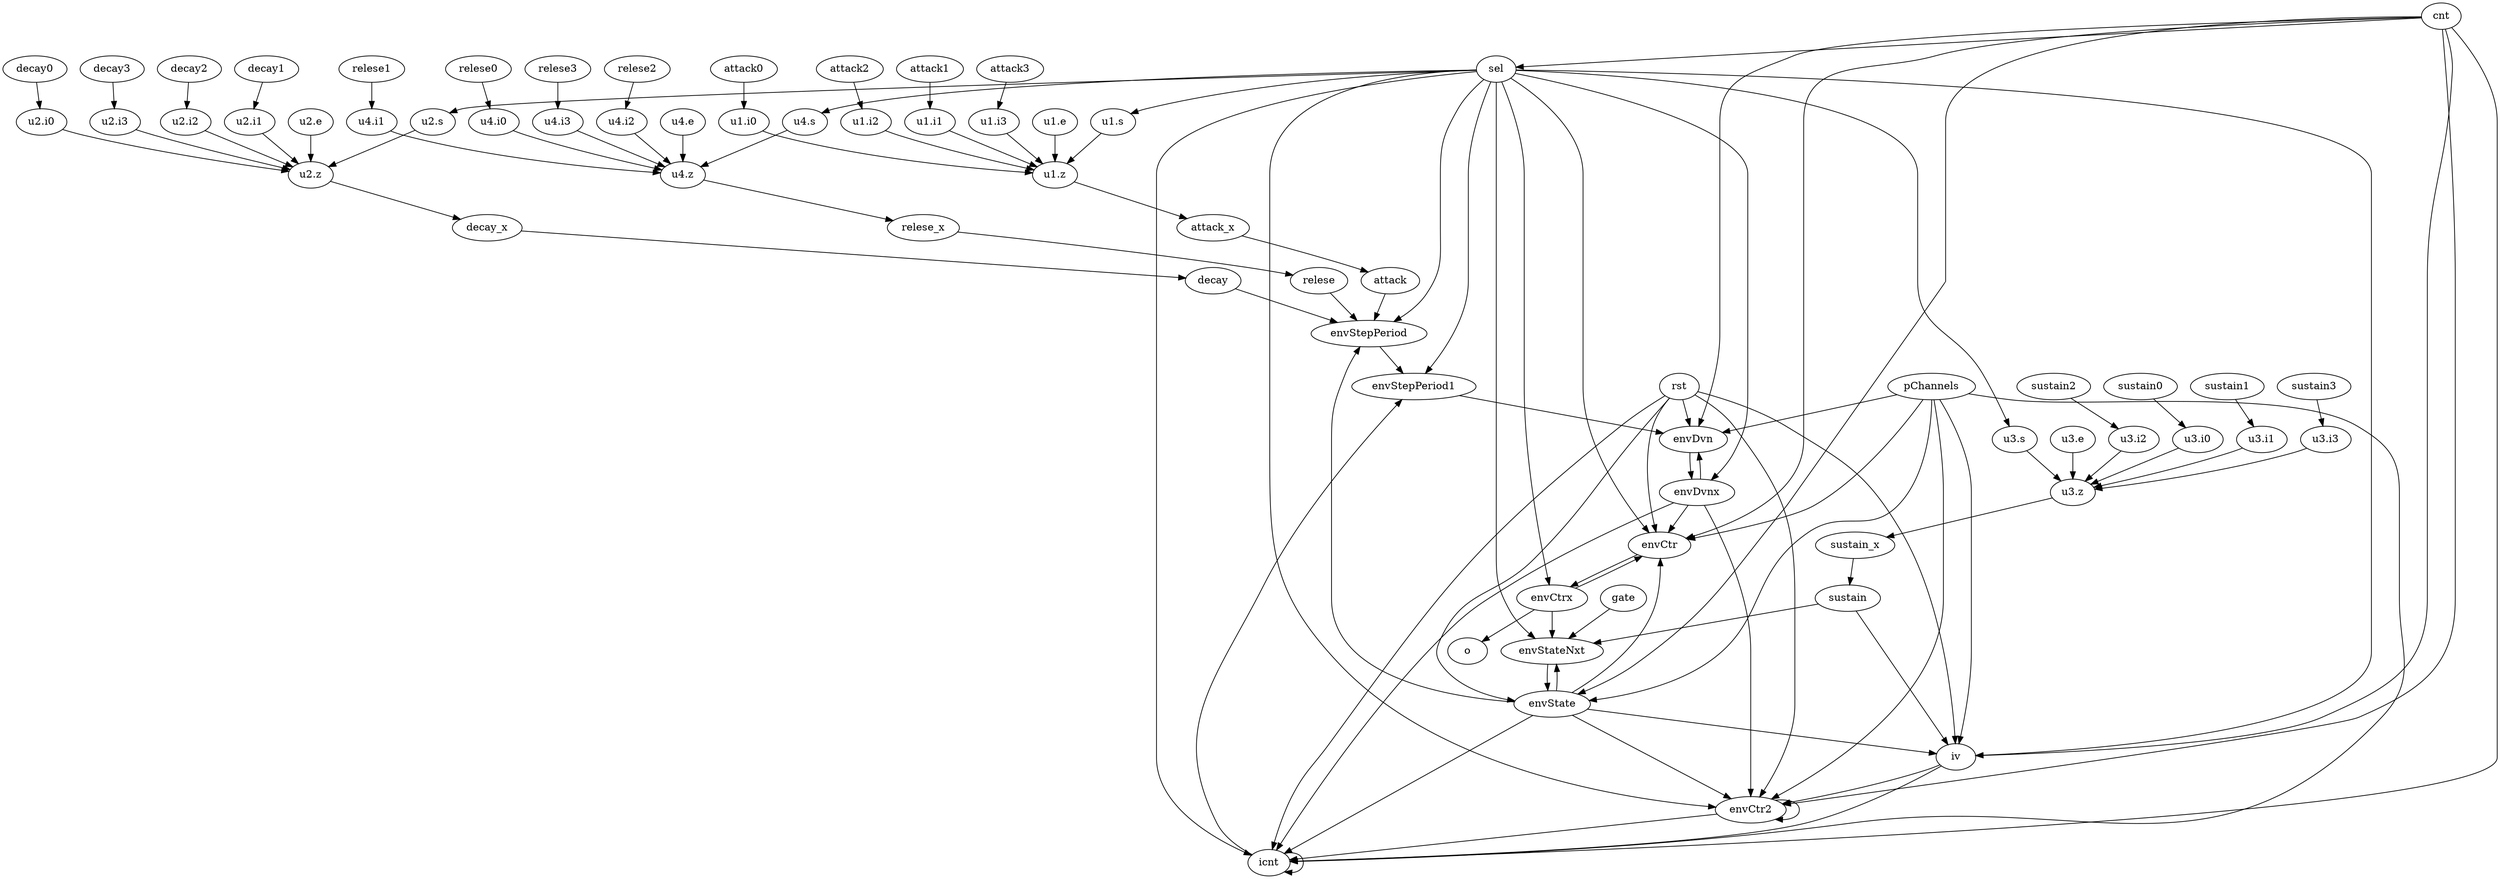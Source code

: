 digraph "()" {
	"u2.i3" -> "u2.z"	 [weight=1.0];
	"u2.i2" -> "u2.z"	 [weight=1.0];
	"u2.i1" -> "u2.z"	 [weight=1.0];
	"u2.i0" -> "u2.z"	 [weight=1.0];
	"u3.s" -> "u3.z"	 [weight=4.0];
	icnt -> icnt	 [weight=2.0];
	icnt -> envStepPeriod1	 [weight=1.0];
	"u1.z" -> attack_x	 [weight=1.0];
	envCtr -> envCtrx	 [weight=1.0];
	"u4.i1" -> "u4.z"	 [weight=1.0];
	"u4.i0" -> "u4.z"	 [weight=1.0];
	"u4.i3" -> "u4.z"	 [weight=1.0];
	"u4.i2" -> "u4.z"	 [weight=1.0];
	"u3.e" -> "u3.z"	 [weight=5.0];
	relese1 -> "u4.i1"	 [weight=1.0];
	relese0 -> "u4.i0"	 [weight=1.0];
	relese3 -> "u4.i3"	 [weight=1.0];
	relese2 -> "u4.i2"	 [weight=1.0];
	decay -> envStepPeriod	 [weight=1.0];
	"u3.i2" -> "u3.z"	 [weight=1.0];
	"u3.i0" -> "u3.z"	 [weight=1.0];
	"u3.i1" -> "u3.z"	 [weight=1.0];
	attack -> envStepPeriod	 [weight=1.0];
	"u3.i3" -> "u3.z"	 [weight=1.0];
	relese -> envStepPeriod	 [weight=1.0];
	envState -> icnt	 [weight=4.0];
	envState -> envCtr	 [weight=4.0];
	envState -> envCtr2	 [weight=5.0];
	envState -> iv	 [weight=3.0];
	envState -> envStepPeriod	 [weight=4.0];
	envState -> envStateNxt	 [weight=13.0];
	"u1.e" -> "u1.z"	 [weight=5.0];
	rst -> icnt	 [weight=4.0];
	rst -> envCtr	 [weight=4.0];
	rst -> envState	 [weight=1.0];
	rst -> envCtr2	 [weight=5.0];
	rst -> iv	 [weight=3.0];
	rst -> envDvn	 [weight=2.0];
	sustain_x -> sustain	 [weight=1.0];
	relese_x -> relese	 [weight=1.0];
	"u4.e" -> "u4.z"	 [weight=5.0];
	"u4.z" -> relese_x	 [weight=1.0];
	"u1.i2" -> "u1.z"	 [weight=1.0];
	attack_x -> attack	 [weight=1.0];
	"u4.s" -> "u4.z"	 [weight=4.0];
	"u1.i1" -> "u1.z"	 [weight=1.0];
	envCtr2 -> icnt	 [weight=1.0];
	envCtr2 -> envCtr2	 [weight=3.0];
	"u2.z" -> decay_x	 [weight=1.0];
	"u2.s" -> "u2.z"	 [weight=4.0];
	iv -> icnt	 [weight=1.0];
	iv -> envCtr2	 [weight=2.0];
	"u2.e" -> "u2.z"	 [weight=5.0];
	sel -> "u3.s"	 [weight=1.0];
	sel -> icnt	 [weight=8.0];
	sel -> envCtr	 [weight=4.0];
	sel -> "u4.s"	 [weight=1.0];
	sel -> envCtr2	 [weight=10.0];
	sel -> "u2.s"	 [weight=1.0];
	sel -> iv	 [weight=3.0];
	sel -> "u1.s"	 [weight=1.0];
	sel -> envStepPeriod	 [weight=4.0];
	sel -> envCtrx	 [weight=1.0];
	sel -> envStepPeriod1	 [weight=1.0];
	sel -> envStateNxt	 [weight=19.0];
	sel -> envDvnx	 [weight=1.0];
	envDvn -> envDvnx	 [weight=1.0];
	cnt -> icnt	 [weight=4.0];
	cnt -> envCtr	 [weight=4.0];
	cnt -> envState	 [weight=1.0];
	cnt -> envCtr2	 [weight=5.0];
	cnt -> iv	 [weight=3.0];
	cnt -> sel	 [weight=1.0];
	cnt -> envDvn	 [weight=2.0];
	"u1.s" -> "u1.z"	 [weight=4.0];
	attack3 -> "u1.i3"	 [weight=1.0];
	envStepPeriod -> envStepPeriod1	 [weight=1.0];
	attack1 -> "u1.i1"	 [weight=1.0];
	attack0 -> "u1.i0"	 [weight=1.0];
	sustain -> iv	 [weight=2.0];
	sustain -> envStateNxt	 [weight=4.0];
	gate -> envStateNxt	 [weight=6.0];
	pChannels -> icnt	 [weight=4.0];
	pChannels -> envCtr	 [weight=4.0];
	pChannels -> envState	 [weight=1.0];
	pChannels -> envCtr2	 [weight=5.0];
	pChannels -> iv	 [weight=3.0];
	pChannels -> envDvn	 [weight=2.0];
	"u3.z" -> sustain_x	 [weight=1.0];
	envCtrx -> envCtr	 [weight=2.0];
	envCtrx -> o	 [weight=1.0];
	envCtrx -> envStateNxt	 [weight=8.0];
	decay0 -> "u2.i0"	 [weight=1.0];
	decay1 -> "u2.i1"	 [weight=1.0];
	decay2 -> "u2.i2"	 [weight=1.0];
	envStepPeriod1 -> envDvn	 [weight=1.0];
	"u1.i3" -> "u1.z"	 [weight=1.0];
	envStateNxt -> envState	 [weight=1.0];
	"u1.i0" -> "u1.z"	 [weight=1.0];
	decay_x -> decay	 [weight=1.0];
	sustain1 -> "u3.i1"	 [weight=1.0];
	sustain0 -> "u3.i0"	 [weight=1.0];
	sustain3 -> "u3.i3"	 [weight=1.0];
	sustain2 -> "u3.i2"	 [weight=1.0];
	envDvnx -> icnt	 [weight=1.0];
	envDvnx -> envCtr	 [weight=3.0];
	envDvnx -> envCtr2	 [weight=3.0];
	envDvnx -> envDvn	 [weight=3.0];
	decay3 -> "u2.i3"	 [weight=1.0];
	attack2 -> "u1.i2"	 [weight=1.0];
}
